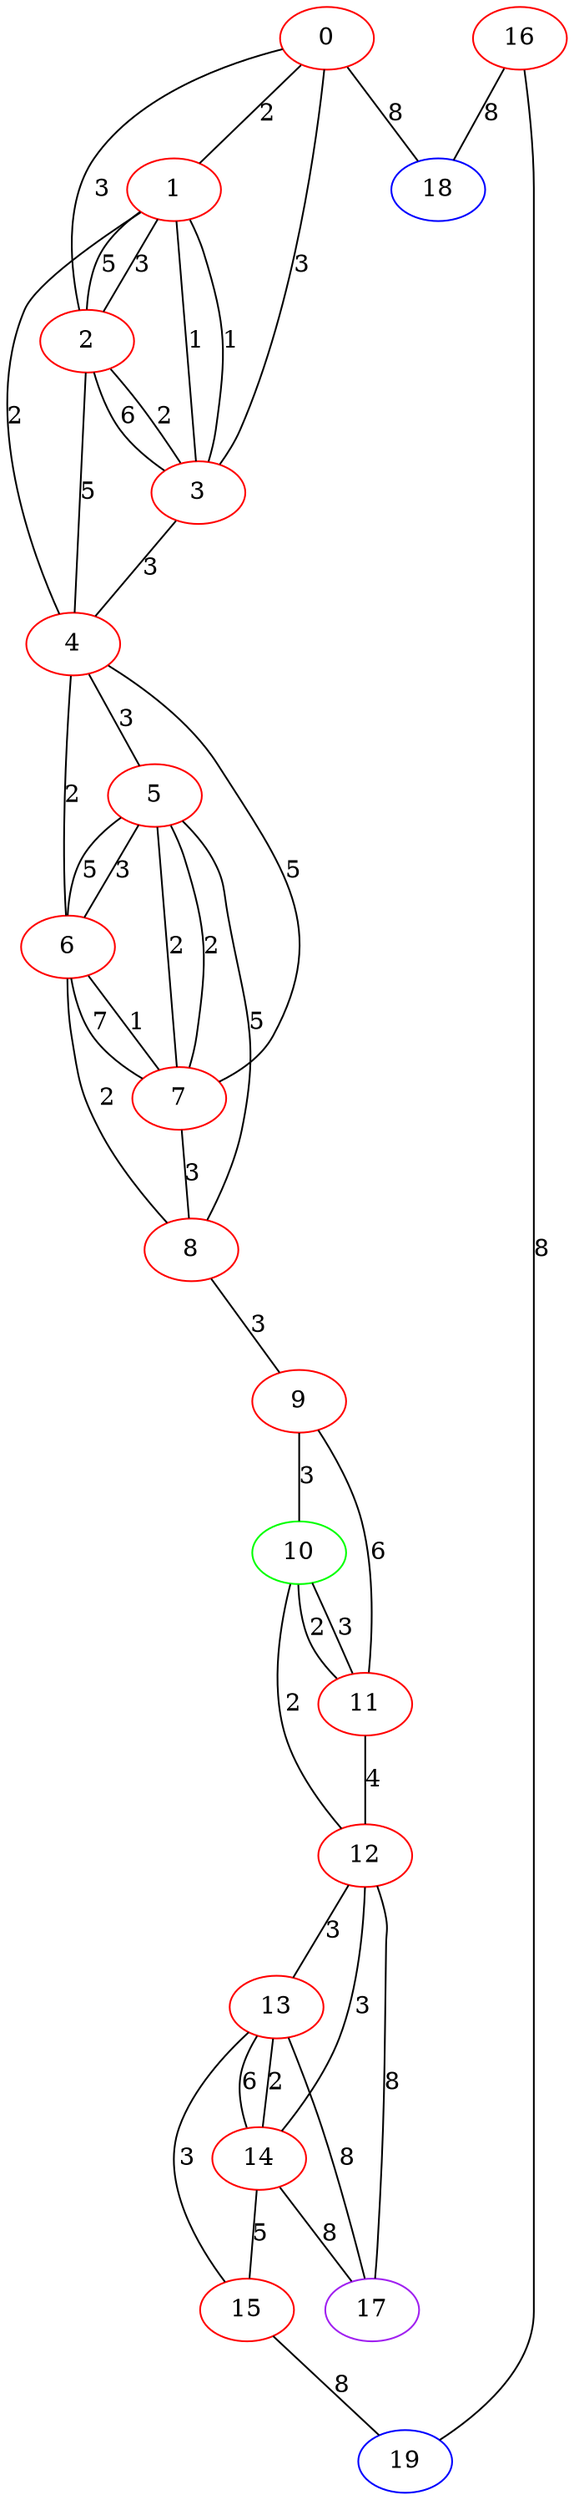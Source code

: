 graph "" {
0 [color=red, weight=1];
1 [color=red, weight=1];
2 [color=red, weight=1];
3 [color=red, weight=1];
4 [color=red, weight=1];
5 [color=red, weight=1];
6 [color=red, weight=1];
7 [color=red, weight=1];
8 [color=red, weight=1];
9 [color=red, weight=1];
10 [color=green, weight=2];
11 [color=red, weight=1];
12 [color=red, weight=1];
13 [color=red, weight=1];
14 [color=red, weight=1];
15 [color=red, weight=1];
16 [color=red, weight=1];
17 [color=purple, weight=4];
18 [color=blue, weight=3];
19 [color=blue, weight=3];
0 -- 1  [key=0, label=2];
0 -- 2  [key=0, label=3];
0 -- 3  [key=0, label=3];
0 -- 18  [key=0, label=8];
1 -- 2  [key=0, label=3];
1 -- 2  [key=1, label=5];
1 -- 3  [key=0, label=1];
1 -- 3  [key=1, label=1];
1 -- 4  [key=0, label=2];
2 -- 3  [key=0, label=2];
2 -- 3  [key=1, label=6];
2 -- 4  [key=0, label=5];
3 -- 4  [key=0, label=3];
4 -- 5  [key=0, label=3];
4 -- 6  [key=0, label=2];
4 -- 7  [key=0, label=5];
5 -- 8  [key=0, label=5];
5 -- 6  [key=0, label=3];
5 -- 6  [key=1, label=5];
5 -- 7  [key=0, label=2];
5 -- 7  [key=1, label=2];
6 -- 8  [key=0, label=2];
6 -- 7  [key=0, label=1];
6 -- 7  [key=1, label=7];
7 -- 8  [key=0, label=3];
8 -- 9  [key=0, label=3];
9 -- 10  [key=0, label=3];
9 -- 11  [key=0, label=6];
10 -- 11  [key=0, label=2];
10 -- 11  [key=1, label=3];
10 -- 12  [key=0, label=2];
11 -- 12  [key=0, label=4];
12 -- 17  [key=0, label=8];
12 -- 13  [key=0, label=3];
12 -- 14  [key=0, label=3];
13 -- 17  [key=0, label=8];
13 -- 14  [key=0, label=2];
13 -- 14  [key=1, label=6];
13 -- 15  [key=0, label=3];
14 -- 17  [key=0, label=8];
14 -- 15  [key=0, label=5];
15 -- 19  [key=0, label=8];
16 -- 18  [key=0, label=8];
16 -- 19  [key=0, label=8];
}
